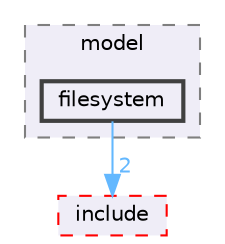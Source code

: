 digraph "C:/Users/Katia/Documents/GitHub/code_base_obscuration/src/model/filesystem"
{
 // LATEX_PDF_SIZE
  bgcolor="transparent";
  edge [fontname=Helvetica,fontsize=10,labelfontname=Helvetica,labelfontsize=10];
  node [fontname=Helvetica,fontsize=10,shape=box,height=0.2,width=0.4];
  compound=true
  subgraph clusterdir_e9d119f667cd13cd46d445d89d5312cb {
    graph [ bgcolor="#efedf7", pencolor="grey50", label="model", fontname=Helvetica,fontsize=10 style="filled,dashed", URL="dir_e9d119f667cd13cd46d445d89d5312cb.html",tooltip=""]
  dir_db634ab7c89d4116b9c558cf8937d195 [label="filesystem", fillcolor="#efedf7", color="grey25", style="filled,bold", URL="dir_db634ab7c89d4116b9c558cf8937d195.html",tooltip=""];
  }
  dir_235dc5c59b87e38be3bd5a5d049b3fd6 [label="include", fillcolor="#efedf7", color="red", style="filled,dashed", URL="dir_235dc5c59b87e38be3bd5a5d049b3fd6.html",tooltip=""];
  dir_db634ab7c89d4116b9c558cf8937d195->dir_235dc5c59b87e38be3bd5a5d049b3fd6 [headlabel="2", labeldistance=1.5 headhref="dir_000012_000016.html" href="dir_000012_000016.html" color="steelblue1" fontcolor="steelblue1"];
}
